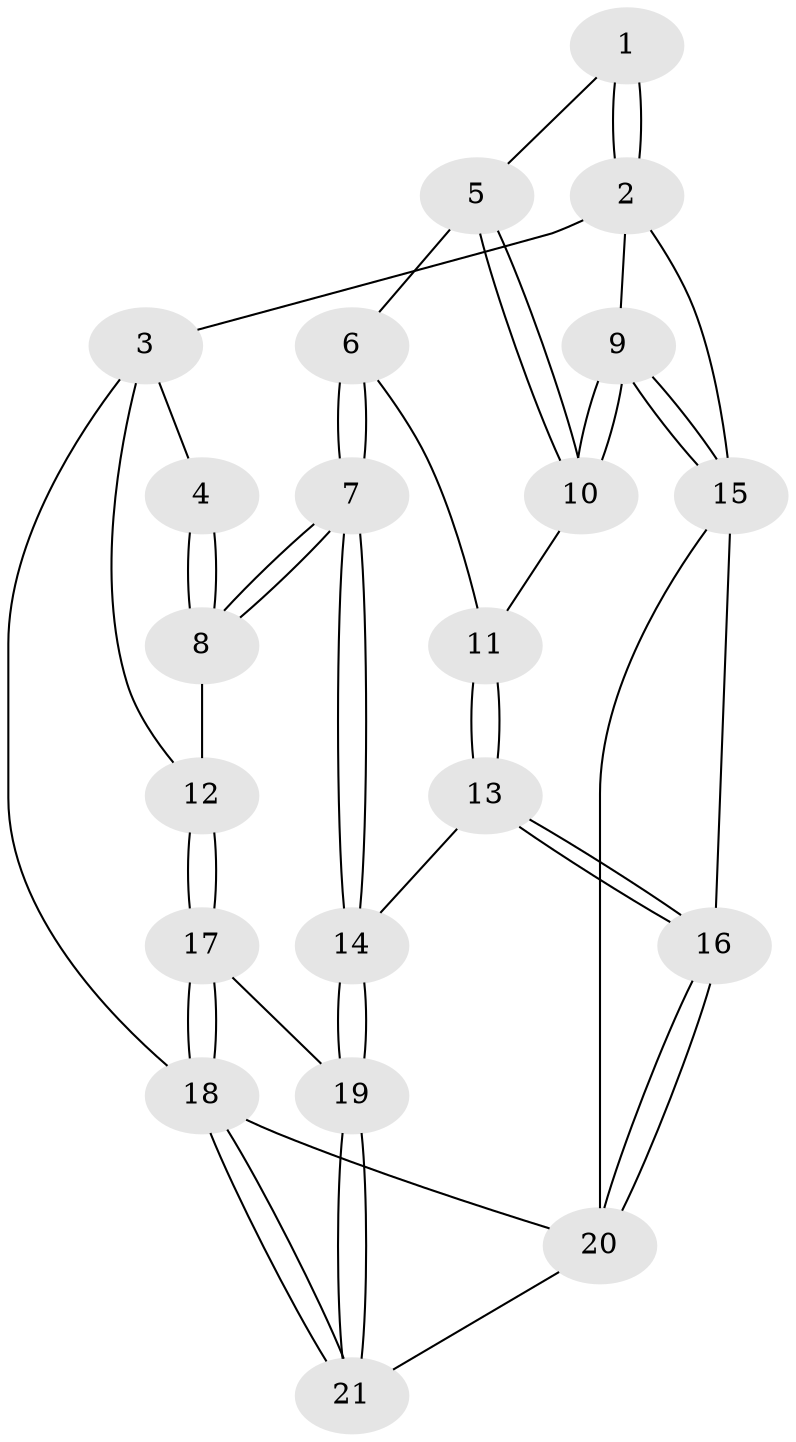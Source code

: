 // Generated by graph-tools (version 1.1) at 2025/46/02/15/25 05:46:28]
// undirected, 21 vertices, 49 edges
graph export_dot {
graph [start="1"]
  node [color=gray90,style=filled];
  1 [pos="+0.7203112400044954+0.13454983586125308"];
  2 [pos="+1+0"];
  3 [pos="+0+0"];
  4 [pos="+0.4382759778742965+0.11304539119934519"];
  5 [pos="+0.7024647806127187+0.31063250844366674"];
  6 [pos="+0.6762200513460763+0.3741359866768717"];
  7 [pos="+0.5612283266862896+0.5501080084974781"];
  8 [pos="+0.5341552979702359+0.5281650260057482"];
  9 [pos="+1+0.2334655395944567"];
  10 [pos="+0.9570664143821654+0.37057336685287945"];
  11 [pos="+0.9398903313136588+0.3857906167156551"];
  12 [pos="+0.11836995721205473+0.4648118332733524"];
  13 [pos="+0.7238692830048722+0.6348314321979053"];
  14 [pos="+0.5617404253340678+0.5510612503791762"];
  15 [pos="+1+0.6760931781153605"];
  16 [pos="+0.7806817531370873+0.7130235095455054"];
  17 [pos="+0.09444289443091837+0.55594090799266"];
  18 [pos="+0+1"];
  19 [pos="+0.37843442639105107+0.8288882918513117"];
  20 [pos="+0.7654410667882359+0.9182703442741832"];
  21 [pos="+0.3527668442045006+1"];
  1 -- 2;
  1 -- 2;
  1 -- 5;
  2 -- 3;
  2 -- 9;
  2 -- 15;
  3 -- 4;
  3 -- 12;
  3 -- 18;
  4 -- 8;
  4 -- 8;
  5 -- 6;
  5 -- 10;
  5 -- 10;
  6 -- 7;
  6 -- 7;
  6 -- 11;
  7 -- 8;
  7 -- 8;
  7 -- 14;
  7 -- 14;
  8 -- 12;
  9 -- 10;
  9 -- 10;
  9 -- 15;
  9 -- 15;
  10 -- 11;
  11 -- 13;
  11 -- 13;
  12 -- 17;
  12 -- 17;
  13 -- 14;
  13 -- 16;
  13 -- 16;
  14 -- 19;
  14 -- 19;
  15 -- 16;
  15 -- 20;
  16 -- 20;
  16 -- 20;
  17 -- 18;
  17 -- 18;
  17 -- 19;
  18 -- 21;
  18 -- 21;
  18 -- 20;
  19 -- 21;
  19 -- 21;
  20 -- 21;
}

